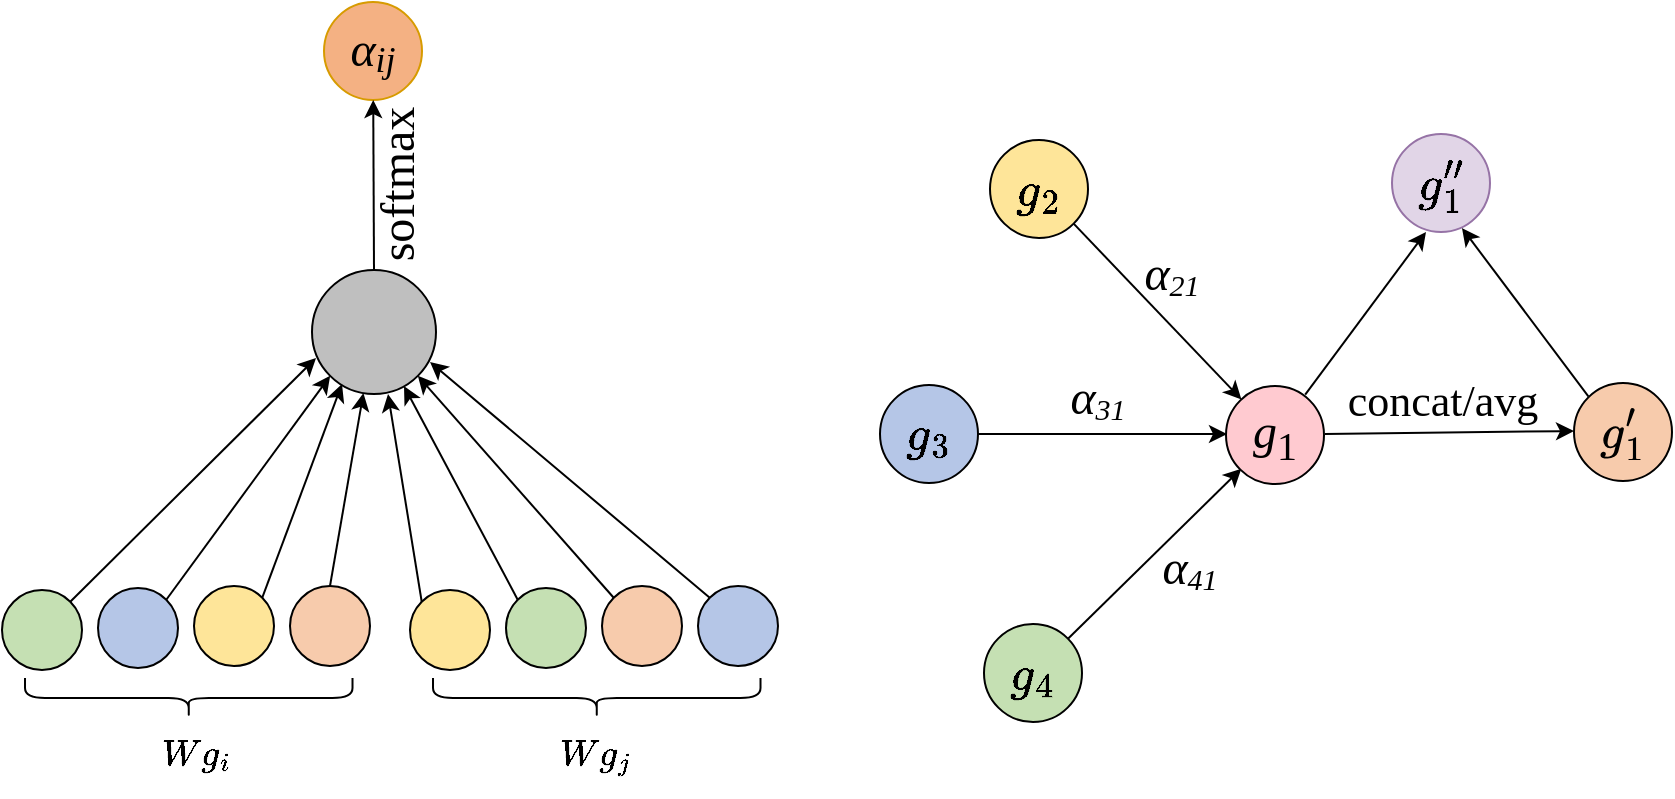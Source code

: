 <mxfile version="24.0.7" type="github">
  <diagram name="第 1 页" id="f0Q-XP88D9cHkuUK9u9R">
    <mxGraphModel dx="1221" dy="733" grid="0" gridSize="10" guides="1" tooltips="1" connect="1" arrows="1" fold="1" page="1" pageScale="1" pageWidth="1027" pageHeight="390" math="1" shadow="0">
      <root>
        <mxCell id="0" />
        <mxCell id="1" parent="0" />
        <mxCell id="7sGQZ9yojEYU0a86g81N-2" value="&lt;font style=&quot;font-size: 18px;&quot;&gt;&lt;i&gt;&lt;font style=&quot;font-size: 24px;&quot; face=&quot;Times New Roman&quot;&gt;α&lt;/font&gt;&lt;/i&gt;&lt;/font&gt;&lt;font size=&quot;1&quot;&gt;&lt;i&gt;&lt;sub&gt;&lt;font style=&quot;font-size: 18px;&quot; face=&quot;Times New Roman&quot;&gt;ij&lt;/font&gt;&lt;/sub&gt;&lt;/i&gt;&lt;/font&gt;" style="ellipse;whiteSpace=wrap;html=1;aspect=fixed;fontFamily=宋体;fontSource=https%3A%2F%2Ffonts.googleapis.com%2Fcss%3Ffamily%3D%25E5%25AE%258B%25E4%25BD%2593;fillColor=#f4b183;strokeColor=#d79b00;" parent="1" vertex="1">
          <mxGeometry x="275" y="2" width="49" height="49" as="geometry" />
        </mxCell>
        <mxCell id="7sGQZ9yojEYU0a86g81N-27" style="edgeStyle=none;rounded=0;orthogonalLoop=1;jettySize=auto;html=1;exitX=0.5;exitY=0;exitDx=0;exitDy=0;" parent="1" source="7sGQZ9yojEYU0a86g81N-3" target="7sGQZ9yojEYU0a86g81N-2" edge="1">
          <mxGeometry relative="1" as="geometry" />
        </mxCell>
        <mxCell id="7sGQZ9yojEYU0a86g81N-3" value="" style="ellipse;whiteSpace=wrap;html=1;aspect=fixed;fontFamily=宋体;fontSource=https%3A%2F%2Ffonts.googleapis.com%2Fcss%3Ffamily%3D%25E5%25AE%258B%25E4%25BD%2593;fillColor=#bfbfbf;" parent="1" vertex="1">
          <mxGeometry x="269" y="136" width="62" height="62" as="geometry" />
        </mxCell>
        <mxCell id="7sGQZ9yojEYU0a86g81N-13" style="edgeStyle=none;rounded=0;orthogonalLoop=1;jettySize=auto;html=1;exitX=1;exitY=0;exitDx=0;exitDy=0;entryX=0;entryY=1;entryDx=0;entryDy=0;" parent="1" source="7sGQZ9yojEYU0a86g81N-4" target="7sGQZ9yojEYU0a86g81N-3" edge="1">
          <mxGeometry relative="1" as="geometry">
            <mxPoint x="276" y="188" as="targetPoint" />
          </mxGeometry>
        </mxCell>
        <mxCell id="7sGQZ9yojEYU0a86g81N-4" value="" style="ellipse;whiteSpace=wrap;html=1;aspect=fixed;fontFamily=宋体;fontSource=https%3A%2F%2Ffonts.googleapis.com%2Fcss%3Ffamily%3D%25E5%25AE%258B%25E4%25BD%2593;fillColor=#b5c6e7;" parent="1" vertex="1">
          <mxGeometry x="162" y="295" width="40" height="40" as="geometry" />
        </mxCell>
        <mxCell id="7sGQZ9yojEYU0a86g81N-5" value="" style="ellipse;whiteSpace=wrap;html=1;aspect=fixed;fontFamily=宋体;fontSource=https%3A%2F%2Ffonts.googleapis.com%2Fcss%3Ffamily%3D%25E5%25AE%258B%25E4%25BD%2593;fillColor=#fee599;" parent="1" vertex="1">
          <mxGeometry x="210" y="294" width="40" height="40" as="geometry" />
        </mxCell>
        <mxCell id="7sGQZ9yojEYU0a86g81N-15" style="edgeStyle=none;rounded=0;orthogonalLoop=1;jettySize=auto;html=1;exitX=0.5;exitY=0;exitDx=0;exitDy=0;" parent="1" source="7sGQZ9yojEYU0a86g81N-6" target="7sGQZ9yojEYU0a86g81N-3" edge="1">
          <mxGeometry relative="1" as="geometry" />
        </mxCell>
        <mxCell id="7sGQZ9yojEYU0a86g81N-6" value="" style="ellipse;whiteSpace=wrap;html=1;aspect=fixed;fontFamily=宋体;fontSource=https%3A%2F%2Ffonts.googleapis.com%2Fcss%3Ffamily%3D%25E5%25AE%258B%25E4%25BD%2593;fillColor=#f7cbac;" parent="1" vertex="1">
          <mxGeometry x="258" y="294" width="40" height="40" as="geometry" />
        </mxCell>
        <mxCell id="7sGQZ9yojEYU0a86g81N-12" style="edgeStyle=none;rounded=0;orthogonalLoop=1;jettySize=auto;html=1;exitX=1;exitY=0;exitDx=0;exitDy=0;" parent="1" source="7sGQZ9yojEYU0a86g81N-7" edge="1">
          <mxGeometry relative="1" as="geometry">
            <mxPoint x="271" y="180" as="targetPoint" />
          </mxGeometry>
        </mxCell>
        <mxCell id="7sGQZ9yojEYU0a86g81N-7" value="" style="ellipse;whiteSpace=wrap;html=1;aspect=fixed;fontFamily=宋体;fontSource=https%3A%2F%2Ffonts.googleapis.com%2Fcss%3Ffamily%3D%25E5%25AE%258B%25E4%25BD%2593;fillColor=#c5e0b3;" parent="1" vertex="1">
          <mxGeometry x="114" y="296" width="40" height="40" as="geometry" />
        </mxCell>
        <mxCell id="7sGQZ9yojEYU0a86g81N-8" value="" style="shape=curlyBracket;whiteSpace=wrap;html=1;rounded=1;labelPosition=left;verticalLabelPosition=middle;align=right;verticalAlign=middle;rotation=-90;" parent="1" vertex="1">
          <mxGeometry x="197.38" y="268.13" width="20" height="163.75" as="geometry" />
        </mxCell>
        <mxCell id="7sGQZ9yojEYU0a86g81N-14" style="edgeStyle=none;rounded=0;orthogonalLoop=1;jettySize=auto;html=1;exitX=1;exitY=0;exitDx=0;exitDy=0;" parent="1" source="7sGQZ9yojEYU0a86g81N-5" edge="1">
          <mxGeometry relative="1" as="geometry">
            <mxPoint x="284" y="193" as="targetPoint" />
          </mxGeometry>
        </mxCell>
        <mxCell id="7sGQZ9yojEYU0a86g81N-22" style="edgeStyle=none;rounded=0;orthogonalLoop=1;jettySize=auto;html=1;exitX=0;exitY=0;exitDx=0;exitDy=0;" parent="1" source="7sGQZ9yojEYU0a86g81N-16" edge="1">
          <mxGeometry relative="1" as="geometry">
            <mxPoint x="315" y="194" as="targetPoint" />
          </mxGeometry>
        </mxCell>
        <mxCell id="7sGQZ9yojEYU0a86g81N-16" value="" style="ellipse;whiteSpace=wrap;html=1;aspect=fixed;fontFamily=宋体;fontSource=https%3A%2F%2Ffonts.googleapis.com%2Fcss%3Ffamily%3D%25E5%25AE%258B%25E4%25BD%2593;fillColor=#c5e0b3;" parent="1" vertex="1">
          <mxGeometry x="366" y="295" width="40" height="40" as="geometry" />
        </mxCell>
        <mxCell id="7sGQZ9yojEYU0a86g81N-23" style="edgeStyle=none;rounded=0;orthogonalLoop=1;jettySize=auto;html=1;exitX=0;exitY=0;exitDx=0;exitDy=0;entryX=1;entryY=1;entryDx=0;entryDy=0;" parent="1" source="7sGQZ9yojEYU0a86g81N-17" target="7sGQZ9yojEYU0a86g81N-3" edge="1">
          <mxGeometry relative="1" as="geometry" />
        </mxCell>
        <mxCell id="7sGQZ9yojEYU0a86g81N-17" value="" style="ellipse;whiteSpace=wrap;html=1;aspect=fixed;fontFamily=宋体;fontSource=https%3A%2F%2Ffonts.googleapis.com%2Fcss%3Ffamily%3D%25E5%25AE%258B%25E4%25BD%2593;fillColor=#f7cbac;" parent="1" vertex="1">
          <mxGeometry x="414" y="294" width="40" height="40" as="geometry" />
        </mxCell>
        <mxCell id="7sGQZ9yojEYU0a86g81N-18" value="" style="ellipse;whiteSpace=wrap;html=1;aspect=fixed;fontFamily=宋体;fontSource=https%3A%2F%2Ffonts.googleapis.com%2Fcss%3Ffamily%3D%25E5%25AE%258B%25E4%25BD%2593;fillColor=#b5c6e7;" parent="1" vertex="1">
          <mxGeometry x="462" y="294" width="40" height="40" as="geometry" />
        </mxCell>
        <mxCell id="7sGQZ9yojEYU0a86g81N-19" value="" style="ellipse;whiteSpace=wrap;html=1;aspect=fixed;fontFamily=宋体;fontSource=https%3A%2F%2Ffonts.googleapis.com%2Fcss%3Ffamily%3D%25E5%25AE%258B%25E4%25BD%2593;fillColor=#fee599;" parent="1" vertex="1">
          <mxGeometry x="318" y="296" width="40" height="40" as="geometry" />
        </mxCell>
        <mxCell id="7sGQZ9yojEYU0a86g81N-20" value="" style="shape=curlyBracket;whiteSpace=wrap;html=1;rounded=1;labelPosition=left;verticalLabelPosition=middle;align=right;verticalAlign=middle;rotation=-90;" parent="1" vertex="1">
          <mxGeometry x="401.38" y="268.13" width="20" height="163.75" as="geometry" />
        </mxCell>
        <mxCell id="7sGQZ9yojEYU0a86g81N-21" style="edgeStyle=none;rounded=0;orthogonalLoop=1;jettySize=auto;html=1;exitX=0;exitY=0;exitDx=0;exitDy=0;entryX=0.613;entryY=1;entryDx=0;entryDy=0;entryPerimeter=0;" parent="1" source="7sGQZ9yojEYU0a86g81N-19" target="7sGQZ9yojEYU0a86g81N-3" edge="1">
          <mxGeometry relative="1" as="geometry" />
        </mxCell>
        <mxCell id="7sGQZ9yojEYU0a86g81N-24" style="edgeStyle=none;rounded=0;orthogonalLoop=1;jettySize=auto;html=1;exitX=0;exitY=0;exitDx=0;exitDy=0;entryX=0.952;entryY=0.742;entryDx=0;entryDy=0;entryPerimeter=0;" parent="1" source="7sGQZ9yojEYU0a86g81N-18" target="7sGQZ9yojEYU0a86g81N-3" edge="1">
          <mxGeometry relative="1" as="geometry" />
        </mxCell>
        <mxCell id="7sGQZ9yojEYU0a86g81N-28" value="&lt;font face=&quot;Times New Roman&quot; style=&quot;font-size: 24px;&quot;&gt;softmax&lt;/font&gt;" style="text;strokeColor=none;align=center;fillColor=none;html=1;verticalAlign=middle;whiteSpace=wrap;rounded=0;rotation=-90;" parent="1" vertex="1">
          <mxGeometry x="282" y="78" width="60" height="30" as="geometry" />
        </mxCell>
        <mxCell id="7sGQZ9yojEYU0a86g81N-56" style="edgeStyle=none;rounded=0;orthogonalLoop=1;jettySize=auto;html=1;exitX=1;exitY=0.5;exitDx=0;exitDy=0;entryX=0;entryY=0.5;entryDx=0;entryDy=0;" parent="1" source="7sGQZ9yojEYU0a86g81N-35" edge="1">
          <mxGeometry relative="1" as="geometry">
            <mxPoint x="726.5" y="218" as="targetPoint" />
          </mxGeometry>
        </mxCell>
        <mxCell id="7sGQZ9yojEYU0a86g81N-35" value="&lt;font face=&quot;Times New Roman&quot; style=&quot;font-size: 24px;&quot;&gt;&lt;i style=&quot;font-size: 24px;&quot;&gt;$$g_{3}$$&lt;/i&gt;&lt;/font&gt;" style="ellipse;whiteSpace=wrap;html=1;aspect=fixed;fontFamily=宋体;fontSource=https%3A%2F%2Ffonts.googleapis.com%2Fcss%3Ffamily%3D%25E5%25AE%258B%25E4%25BD%2593;fontSize=24;fillColor=#b5c6e7;" parent="1" vertex="1">
          <mxGeometry x="553" y="193.5" width="49" height="49" as="geometry" />
        </mxCell>
        <mxCell id="7sGQZ9yojEYU0a86g81N-57" style="edgeStyle=none;rounded=0;orthogonalLoop=1;jettySize=auto;html=1;exitX=1;exitY=0.5;exitDx=0;exitDy=0;entryX=0;entryY=0.5;entryDx=0;entryDy=0;" parent="1" edge="1">
          <mxGeometry relative="1" as="geometry">
            <mxPoint x="775.5" y="218" as="sourcePoint" />
            <mxPoint x="900" y="216.5" as="targetPoint" />
          </mxGeometry>
        </mxCell>
        <mxCell id="7sGQZ9yojEYU0a86g81N-61" style="edgeStyle=none;rounded=0;orthogonalLoop=1;jettySize=auto;html=1;entryX=0;entryY=1;entryDx=0;entryDy=0;" parent="1" source="7sGQZ9yojEYU0a86g81N-46" edge="1">
          <mxGeometry relative="1" as="geometry">
            <mxPoint x="733.676" y="235.324" as="targetPoint" />
          </mxGeometry>
        </mxCell>
        <mxCell id="7sGQZ9yojEYU0a86g81N-46" value="&lt;font face=&quot;Times New Roman&quot; style=&quot;font-size: 24px;&quot;&gt;&lt;i style=&quot;font-size: 24px;&quot;&gt;$$g_{4}$$&lt;/i&gt;&lt;/font&gt;" style="ellipse;whiteSpace=wrap;html=1;aspect=fixed;fontFamily=宋体;fontSource=https%3A%2F%2Ffonts.googleapis.com%2Fcss%3Ffamily%3D%25E5%25AE%258B%25E4%25BD%2593;fontSize=24;fillColor=#c5e0b3;" parent="1" vertex="1">
          <mxGeometry x="605" y="313" width="49" height="49" as="geometry" />
        </mxCell>
        <mxCell id="7sGQZ9yojEYU0a86g81N-60" style="edgeStyle=none;rounded=0;orthogonalLoop=1;jettySize=auto;html=1;exitX=1;exitY=1;exitDx=0;exitDy=0;entryX=0;entryY=0;entryDx=0;entryDy=0;" parent="1" source="7sGQZ9yojEYU0a86g81N-49" edge="1">
          <mxGeometry relative="1" as="geometry">
            <mxPoint x="733.676" y="200.676" as="targetPoint" />
          </mxGeometry>
        </mxCell>
        <mxCell id="7sGQZ9yojEYU0a86g81N-49" value="&lt;font face=&quot;Times New Roman&quot; style=&quot;font-size: 24px;&quot;&gt;&lt;i style=&quot;font-size: 24px;&quot;&gt;$$g_{2}$$&lt;/i&gt;&lt;/font&gt;" style="ellipse;whiteSpace=wrap;html=1;aspect=fixed;fontFamily=宋体;fontSource=https%3A%2F%2Ffonts.googleapis.com%2Fcss%3Ffamily%3D%25E5%25AE%258B%25E4%25BD%2593;fontSize=24;fillColor=#fee599;" parent="1" vertex="1">
          <mxGeometry x="608" y="71" width="49" height="49" as="geometry" />
        </mxCell>
        <mxCell id="7sGQZ9yojEYU0a86g81N-55" value="&lt;font face=&quot;Times New Roman&quot; style=&quot;font-size: 24px;&quot;&gt;$${g}_{1}^{\prime \prime}$$&lt;/font&gt;" style="ellipse;whiteSpace=wrap;html=1;aspect=fixed;fontFamily=宋体;fontSource=https%3A%2F%2Ffonts.googleapis.com%2Fcss%3Ffamily%3D%25E5%25AE%258B%25E4%25BD%2593;fontSize=24;fillColor=#e1d5e7;strokeColor=#9673a6;" parent="1" vertex="1">
          <mxGeometry x="809" y="68" width="49" height="49" as="geometry" />
        </mxCell>
        <mxCell id="7sGQZ9yojEYU0a86g81N-58" style="edgeStyle=none;rounded=0;orthogonalLoop=1;jettySize=auto;html=1;entryX=0.347;entryY=1;entryDx=0;entryDy=0;entryPerimeter=0;" parent="1" target="7sGQZ9yojEYU0a86g81N-55" edge="1">
          <mxGeometry relative="1" as="geometry">
            <mxPoint x="765.606" y="198.33" as="sourcePoint" />
          </mxGeometry>
        </mxCell>
        <mxCell id="7sGQZ9yojEYU0a86g81N-59" style="edgeStyle=none;rounded=0;orthogonalLoop=1;jettySize=auto;html=1;exitX=0;exitY=0;exitDx=0;exitDy=0;entryX=0.714;entryY=0.959;entryDx=0;entryDy=0;entryPerimeter=0;" parent="1" target="7sGQZ9yojEYU0a86g81N-55" edge="1">
          <mxGeometry relative="1" as="geometry">
            <mxPoint x="907.176" y="199.176" as="sourcePoint" />
          </mxGeometry>
        </mxCell>
        <mxCell id="7sGQZ9yojEYU0a86g81N-67" value="&lt;font style=&quot;font-size: 18px;&quot;&gt;&lt;i&gt;&lt;font style=&quot;font-size: 24px;&quot; face=&quot;Times New Roman&quot;&gt;α&lt;/font&gt;&lt;/i&gt;&lt;/font&gt;&lt;font face=&quot;Times New Roman&quot; size=&quot;1&quot;&gt;&lt;i&gt;&lt;sub style=&quot;font-size: 15px;&quot;&gt;41&lt;/sub&gt;&lt;/i&gt;&lt;/font&gt;" style="text;strokeColor=none;align=center;fillColor=none;html=1;verticalAlign=middle;whiteSpace=wrap;rounded=0;" parent="1" vertex="1">
          <mxGeometry x="678" y="270" width="60" height="30" as="geometry" />
        </mxCell>
        <mxCell id="7sGQZ9yojEYU0a86g81N-68" value="&lt;font style=&quot;font-size: 18px;&quot;&gt;&lt;i&gt;&lt;font style=&quot;font-size: 24px;&quot; face=&quot;Times New Roman&quot;&gt;α&lt;/font&gt;&lt;/i&gt;&lt;/font&gt;&lt;font size=&quot;1&quot;&gt;&lt;i&gt;&lt;font face=&quot;Times New Roman&quot;&gt;&lt;sub style=&quot;font-size: 15px;&quot;&gt;31&lt;/sub&gt;&lt;/font&gt;&lt;/i&gt;&lt;/font&gt;" style="text;strokeColor=none;align=center;fillColor=none;html=1;verticalAlign=middle;whiteSpace=wrap;rounded=0;" parent="1" vertex="1">
          <mxGeometry x="632" y="185" width="60" height="30" as="geometry" />
        </mxCell>
        <mxCell id="7sGQZ9yojEYU0a86g81N-69" value="&lt;font style=&quot;font-size: 18px;&quot;&gt;&lt;i&gt;&lt;font style=&quot;font-size: 24px;&quot; face=&quot;Times New Roman&quot;&gt;α&lt;/font&gt;&lt;/i&gt;&lt;/font&gt;&lt;font face=&quot;Times New Roman&quot; size=&quot;1&quot;&gt;&lt;i&gt;&lt;sub style=&quot;font-size: 15px;&quot;&gt;21&lt;/sub&gt;&lt;/i&gt;&lt;/font&gt;" style="text;strokeColor=none;align=center;fillColor=none;html=1;verticalAlign=middle;whiteSpace=wrap;rounded=0;" parent="1" vertex="1">
          <mxGeometry x="669" y="123" width="60" height="30" as="geometry" />
        </mxCell>
        <mxCell id="7sGQZ9yojEYU0a86g81N-72" value="&lt;font style=&quot;font-size: 18px;&quot;&gt;&lt;i style=&quot;font-size: 18px;&quot;&gt;$${W} {g}_{i}$$&lt;/i&gt;&lt;/font&gt;" style="text;strokeColor=none;align=center;fillColor=none;html=1;verticalAlign=middle;whiteSpace=wrap;rounded=0;fontSize=18;fontFamily=Times New Roman;" parent="1" vertex="1">
          <mxGeometry x="181" y="363" width="60" height="30" as="geometry" />
        </mxCell>
        <mxCell id="7sGQZ9yojEYU0a86g81N-73" value="&lt;font style=&quot;font-size: 18px;&quot;&gt;&lt;i style=&quot;font-size: 18px;&quot;&gt;$${W} {g}_{j}$$&lt;/i&gt;&lt;/font&gt;" style="text;strokeColor=none;align=center;fillColor=none;html=1;verticalAlign=middle;whiteSpace=wrap;rounded=0;fontFamily=Times New Roman;fontSize=18;" parent="1" vertex="1">
          <mxGeometry x="381.38" y="363" width="60" height="30" as="geometry" />
        </mxCell>
        <mxCell id="jm29etwWG0SLt4tUxH_8-1" value="&lt;font style=&quot;font-size: 24px;&quot; face=&quot;Times New Roman&quot;&gt;&lt;i&gt;g&lt;/i&gt;&lt;sub&gt;1&lt;/sub&gt;&lt;/font&gt;" style="ellipse;whiteSpace=wrap;html=1;aspect=fixed;fontFamily=宋体;fontSource=https%3A%2F%2Ffonts.googleapis.com%2Fcss%3Ffamily%3D%25E5%25AE%258B%25E4%25BD%2593;fillColor=#ffcad0;" vertex="1" parent="1">
          <mxGeometry x="726" y="194" width="49" height="49" as="geometry" />
        </mxCell>
        <mxCell id="jm29etwWG0SLt4tUxH_8-2" value="&lt;font face=&quot;Times New Roman&quot; style=&quot;font-size: 24px;&quot;&gt;&lt;svg style=&quot;vertical-align: -0.559ex; font-size: 24px;&quot; xmlns=&quot;http://www.w3.org/2000/svg&quot; width=&quot;2.067ex&quot; height=&quot;2.389ex&quot; role=&quot;img&quot; viewBox=&quot;0 -809 913.6 1056&quot; xmlns:xlink=&quot;http://www.w3.org/1999/xlink&quot;&gt;&lt;defs style=&quot;font-size: 24px;&quot;&gt;&lt;path id=&quot;MJX-13-TEX-I-1D454&quot; d=&quot;M311 43Q296 30 267 15T206 0Q143 0 105 45T66 160Q66 265 143 353T314 442Q361 442 401 394L404 398Q406 401 409 404T418 412T431 419T447 422Q461 422 470 413T480 394Q480 379 423 152T363 -80Q345 -134 286 -169T151 -205Q10 -205 10 -137Q10 -111 28 -91T74 -71Q89 -71 102 -80T116 -111Q116 -121 114 -130T107 -144T99 -154T92 -162L90 -164H91Q101 -167 151 -167Q189 -167 211 -155Q234 -144 254 -122T282 -75Q288 -56 298 -13Q311 35 311 43ZM384 328L380 339Q377 350 375 354T369 368T359 382T346 393T328 402T306 405Q262 405 221 352Q191 313 171 233T151 117Q151 38 213 38Q269 38 323 108L331 118L384 328Z&quot; style=&quot;font-size: 24px;&quot;&gt;&lt;/path&gt;&lt;path id=&quot;MJX-13-TEX-V-2032&quot; d=&quot;M79 43Q73 43 52 49T30 61Q30 68 85 293T146 528Q161 560 198 560Q218 560 240 545T262 501Q262 496 260 486Q259 479 173 263T84 45T79 43Z&quot; style=&quot;font-size: 24px;&quot;&gt;&lt;/path&gt;&lt;path id=&quot;MJX-13-TEX-N-31&quot; d=&quot;M213 578L200 573Q186 568 160 563T102 556H83V602H102Q149 604 189 617T245 641T273 663Q275 666 285 666Q294 666 302 660V361L303 61Q310 54 315 52T339 48T401 46H427V0H416Q395 3 257 3Q121 3 100 0H88V46H114Q136 46 152 46T177 47T193 50T201 52T207 57T213 61V578Z&quot; style=&quot;font-size: 24px;&quot;&gt;&lt;/path&gt;&lt;/defs&gt;&lt;g stroke=&quot;currentColor&quot; fill=&quot;currentColor&quot; stroke-width=&quot;0&quot; transform=&quot;scale(1,-1)&quot; style=&quot;font-size: 24px;&quot;&gt;&lt;g data-mml-node=&quot;math&quot; style=&quot;font-size: 24px;&quot;&gt;&lt;g data-mml-node=&quot;msubsup&quot; style=&quot;font-size: 24px;&quot;&gt;&lt;g data-mml-node=&quot;mi&quot; style=&quot;font-size: 24px;&quot;&gt;&lt;use data-c=&quot;1D454&quot; xlink:href=&quot;#MJX-13-TEX-I-1D454&quot; style=&quot;font-size: 24px;&quot;&gt;&lt;/use&gt;&lt;/g&gt;&lt;g data-mml-node=&quot;TeXAtom&quot; transform=&quot;translate(510,413) scale(0.707)&quot; data-mjx-texclass=&quot;ORD&quot; style=&quot;font-size: 24px;&quot;&gt;&lt;g data-mml-node=&quot;mi&quot; style=&quot;font-size: 24px;&quot;&gt;&lt;use data-c=&quot;2032&quot; xlink:href=&quot;#MJX-13-TEX-V-2032&quot; style=&quot;font-size: 24px;&quot;&gt;&lt;/use&gt;&lt;/g&gt;&lt;/g&gt;&lt;g data-mml-node=&quot;TeXAtom&quot; transform=&quot;translate(510,-247) scale(0.707)&quot; data-mjx-texclass=&quot;ORD&quot; style=&quot;font-size: 24px;&quot;&gt;&lt;g data-mml-node=&quot;mn&quot; style=&quot;font-size: 24px;&quot;&gt;&lt;use data-c=&quot;31&quot; xlink:href=&quot;#MJX-13-TEX-N-31&quot; style=&quot;font-size: 24px;&quot;&gt;&lt;/use&gt;&lt;/g&gt;&lt;/g&gt;&lt;/g&gt;&lt;/g&gt;&lt;/g&gt;&lt;/svg&gt;&lt;/font&gt;" style="ellipse;whiteSpace=wrap;html=1;aspect=fixed;fontFamily=宋体;fontSource=https%3A%2F%2Ffonts.googleapis.com%2Fcss%3Ffamily%3D%25E5%25AE%258B%25E4%25BD%2593;fontSize=24;fillColor=#f7cbac;" vertex="1" parent="1">
          <mxGeometry x="900" y="192.5" width="49" height="49" as="geometry" />
        </mxCell>
        <mxCell id="jm29etwWG0SLt4tUxH_8-3" value="&lt;font style=&quot;font-size: 22px;&quot; face=&quot;Times New Roman&quot;&gt;concat/avg&lt;/font&gt;" style="text;strokeColor=none;align=center;fillColor=none;html=1;verticalAlign=middle;whiteSpace=wrap;rounded=0;fontSize=18;" vertex="1" parent="1">
          <mxGeometry x="784" y="187" width="100.5" height="30" as="geometry" />
        </mxCell>
      </root>
    </mxGraphModel>
  </diagram>
</mxfile>
